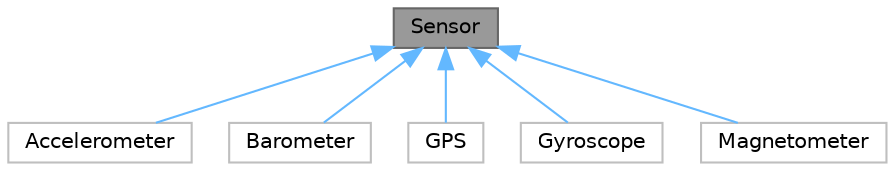 digraph "Sensor"
{
 // LATEX_PDF_SIZE
  bgcolor="transparent";
  edge [fontname=Helvetica,fontsize=10,labelfontname=Helvetica,labelfontsize=10];
  node [fontname=Helvetica,fontsize=10,shape=box,height=0.2,width=0.4];
  Node1 [label="Sensor",height=0.2,width=0.4,color="gray40", fillcolor="grey60", style="filled", fontcolor="black",tooltip=" "];
  Node1 -> Node2 [dir="back",color="steelblue1",style="solid"];
  Node2 [label="Accelerometer",height=0.2,width=0.4,color="grey75", fillcolor="white", style="filled",URL="$classAccelerometer.html",tooltip=" "];
  Node1 -> Node3 [dir="back",color="steelblue1",style="solid"];
  Node3 [label="Barometer",height=0.2,width=0.4,color="grey75", fillcolor="white", style="filled",URL="$classBarometer.html",tooltip=" "];
  Node1 -> Node4 [dir="back",color="steelblue1",style="solid"];
  Node4 [label="GPS",height=0.2,width=0.4,color="grey75", fillcolor="white", style="filled",URL="$classGPS.html",tooltip=" "];
  Node1 -> Node5 [dir="back",color="steelblue1",style="solid"];
  Node5 [label="Gyroscope",height=0.2,width=0.4,color="grey75", fillcolor="white", style="filled",URL="$classGyroscope.html",tooltip=" "];
  Node1 -> Node6 [dir="back",color="steelblue1",style="solid"];
  Node6 [label="Magnetometer",height=0.2,width=0.4,color="grey75", fillcolor="white", style="filled",URL="$classMagnetometer.html",tooltip=" "];
}

